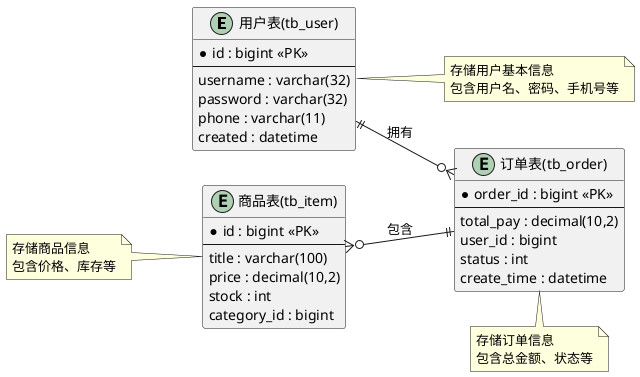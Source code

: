 @startuml ER图
' 设置方向为从左到右
left to right direction
' 隐藏外键箭头
hide foreign-key

' 定义实体
entity "用户表(tb_user)" as user {
  *id : bigint <<PK>>
  --
  username : varchar(32)
  password : varchar(32)
  phone : varchar(11)
  created : datetime
}

entity "商品表(tb_item)" as item {
  *id : bigint <<PK>>
  --
  title : varchar(100)
  price : decimal(10,2)
  stock : int
  category_id : bigint
}

entity "订单表(tb_order)" as order {
  *order_id : bigint <<PK>>
  --
  total_pay : decimal(10,2)
  user_id : bigint
  status : int
  create_time : datetime
}

' 定义关系
user ||--o{ order : "拥有"
item }o--|| order : "包含"

' 添加注释
note right of user
  存储用户基本信息
  包含用户名、密码、手机号等
end note

note left of item
  存储商品信息
  包含价格、库存等
end note

note bottom of order
  存储订单信息
  包含总金额、状态等
end note

@enduml
